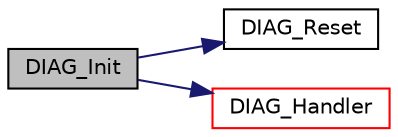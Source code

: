 digraph "DIAG_Init"
{
  edge [fontname="Helvetica",fontsize="10",labelfontname="Helvetica",labelfontsize="10"];
  node [fontname="Helvetica",fontsize="10",shape=record];
  rankdir="LR";
  Node86 [label="DIAG_Init",height=0.2,width=0.4,color="black", fillcolor="grey75", style="filled", fontcolor="black"];
  Node86 -> Node87 [color="midnightblue",fontsize="10",style="solid",fontname="Helvetica"];
  Node87 [label="DIAG_Reset",height=0.2,width=0.4,color="black", fillcolor="white", style="filled",URL="$diag_8c.html#afc7031ef9824f27600e308670d16c0d6",tooltip="DIAG_Reset resets/initializes all needed structures/buffers. "];
  Node86 -> Node88 [color="midnightblue",fontsize="10",style="solid",fontname="Helvetica"];
  Node88 [label="DIAG_Handler",height=0.2,width=0.4,color="red", fillcolor="white", style="filled",URL="$group__API__DIAG.html#ga29e922af6b4c0f5c07d4d5b48b48d156",tooltip="DIAG_Handler provides generic error handling, based on diagnosis group.This function calls the handle..."];
}
